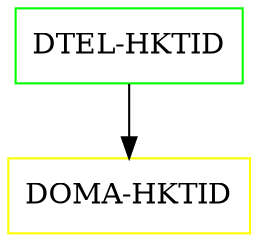 digraph G {
  "DTEL-HKTID" [shape=box,color=green];
  "DOMA-HKTID" [shape=box,color=yellow,URL="./DOMA_HKTID.html"];
  "DTEL-HKTID" -> "DOMA-HKTID";
}
